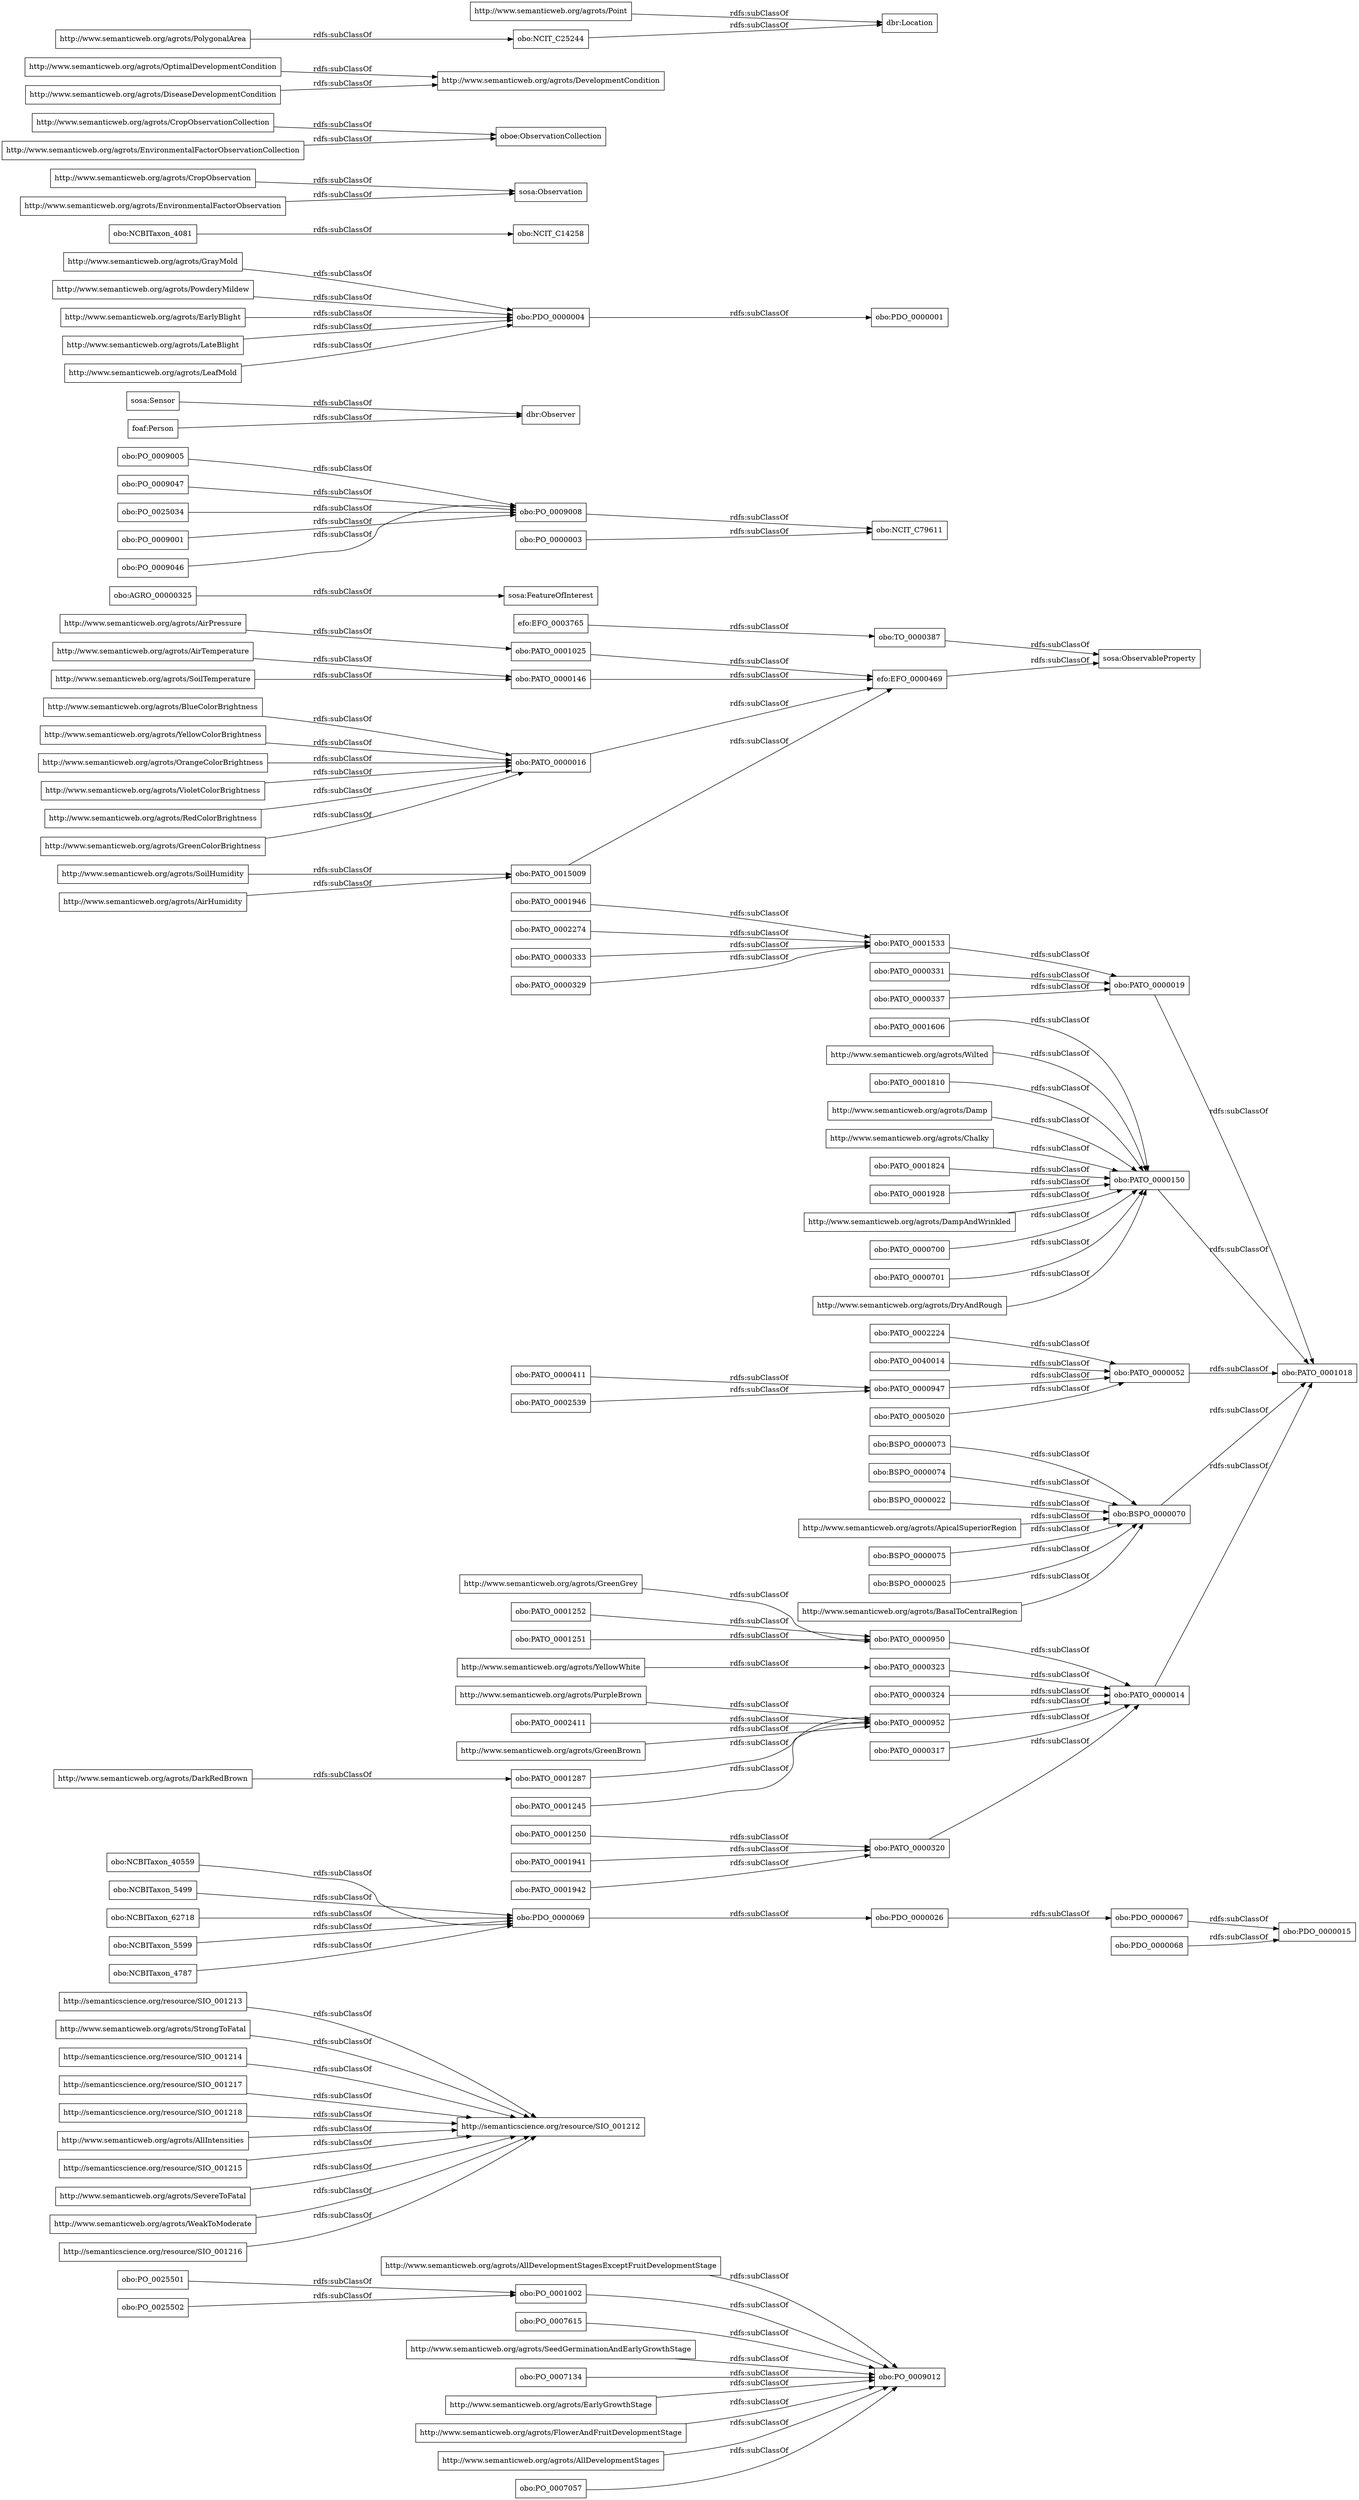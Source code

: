 digraph ar2dtool_diagram { 
rankdir=LR;
size="1000"
node [shape = rectangle, color="black"]; "http://www.semanticweb.org/agrots/AllDevelopmentStagesExceptFruitDevelopmentStage" "http://semanticscience.org/resource/SIO_001213" "obo:NCBITaxon_40559" "obo:PO_0001002" "obo:PATO_0000320" "obo:PATO_0015009" "obo:PATO_0001018" "obo:PATO_0000411" "sosa:FeatureOfInterest" "obo:BSPO_0000073" "obo:PO_0007615" "obo:PATO_0002224" "http://semanticscience.org/resource/SIO_001212" "obo:PDO_0000026" "obo:PATO_0000950" "http://www.semanticweb.org/agrots/AirPressure" "http://www.semanticweb.org/agrots/BlueColorBrightness" "obo:PO_0009005" "obo:PATO_0001250" "http://www.semanticweb.org/agrots/SeedGerminationAndEarlyGrowthStage" "obo:PATO_0001606" "obo:NCIT_C79611" "obo:PO_0025501" "dbr:Observer" "http://www.semanticweb.org/agrots/GrayMold" "http://www.semanticweb.org/agrots/StrongToFatal" "obo:TO_0000387" "obo:PO_0009012" "obo:PDO_0000069" "sosa:Sensor" "http://www.semanticweb.org/agrots/Wilted" "obo:PATO_0000014" "http://www.semanticweb.org/agrots/YellowColorBrightness" "obo:PATO_0001810" "obo:PO_0007134" "http://www.semanticweb.org/agrots/EarlyGrowthStage" "obo:PO_0009047" "obo:NCIT_C14258" "obo:PATO_0040014" "efo:EFO_0003765" "http://www.semanticweb.org/agrots/SoilHumidity" "http://www.semanticweb.org/agrots/Damp" "obo:PATO_0001533" "http://www.semanticweb.org/agrots/PurpleBrown" "http://www.semanticweb.org/agrots/AirHumidity" "http://semanticscience.org/resource/SIO_001214" "http://www.semanticweb.org/agrots/GreenGrey" "http://semanticscience.org/resource/SIO_001217" "obo:PATO_0000323" "http://www.semanticweb.org/agrots/FlowerAndFruitDevelopmentStage" "obo:PO_0025034" "obo:NCBITaxon_5499" "obo:BSPO_0000074" "sosa:Observation" "obo:PATO_0001252" "http://www.semanticweb.org/agrots/OrangeColorBrightness" "obo:NCBITaxon_62718" "http://www.semanticweb.org/agrots/Chalky" "obo:PATO_0002411" "oboe:ObservationCollection" "obo:PATO_0001941" "http://www.semanticweb.org/agrots/PowderyMildew" "obo:PATO_0001251" "http://www.semanticweb.org/agrots/OptimalDevelopmentCondition" "obo:PATO_0000947" "http://www.semanticweb.org/agrots/GreenBrown" "obo:PDO_0000067" "obo:NCIT_C25244" "obo:NCBITaxon_4081" "obo:PO_0025502" "foaf:Person" "obo:PATO_0001287" "obo:PDO_0000004" "obo:BSPO_0000022" "http://www.semanticweb.org/agrots/CropObservation" "http://www.semanticweb.org/agrots/CropObservationCollection" "obo:AGRO_00000325" "http://www.semanticweb.org/agrots/DevelopmentCondition" "http://www.semanticweb.org/agrots/ApicalSuperiorRegion" "obo:PATO_0001824" "http://www.semanticweb.org/agrots/EarlyBlight" "http://www.semanticweb.org/agrots/AllDevelopmentStages" "http://www.semanticweb.org/agrots/YellowWhite" "obo:PO_0009001" "http://www.semanticweb.org/agrots/AirTemperature" "obo:BSPO_0000075" "obo:PDO_0000015" "obo:PATO_0000331" "obo:PATO_0001928" "obo:PATO_0000019" "obo:PATO_0000324" "http://semanticscience.org/resource/SIO_001218" "obo:PATO_0005020" "http://www.semanticweb.org/agrots/EnvironmentalFactorObservationCollection" "obo:PATO_0001946" "http://www.semanticweb.org/agrots/AllIntensities" "obo:PATO_0000150" "obo:NCBITaxon_5599" "http://www.semanticweb.org/agrots/PolygonalArea" "obo:PATO_0001025" "http://www.semanticweb.org/agrots/DampAndWrinkled" "http://www.semanticweb.org/agrots/LateBlight" "obo:BSPO_0000025" "http://semanticscience.org/resource/SIO_001215" "obo:PATO_0000052" "obo:PATO_0000146" "obo:PATO_0000952" "obo:PO_0009008" "obo:PATO_0001942" "obo:PATO_0002274" "http://www.semanticweb.org/agrots/EnvironmentalFactorObservation" "obo:PDO_0000068" "obo:BSPO_0000070" "obo:PATO_0000337" "obo:PATO_0000333" "efo:EFO_0000469" "sosa:ObservableProperty" "http://www.semanticweb.org/agrots/VioletColorBrightness" "obo:PATO_0002539" "http://www.semanticweb.org/agrots/SoilTemperature" "obo:PATO_0000700" "http://www.semanticweb.org/agrots/DarkRedBrown" "obo:NCBITaxon_4787" "obo:PATO_0000317" "obo:PATO_0000329" "obo:PO_0007057" "http://www.semanticweb.org/agrots/DiseaseDevelopmentCondition" "http://www.semanticweb.org/agrots/RedColorBrightness" "http://www.semanticweb.org/agrots/GreenColorBrightness" "http://www.semanticweb.org/agrots/SevereToFatal" "obo:PATO_0000701" "obo:PATO_0000016" "http://www.semanticweb.org/agrots/Point" "http://www.semanticweb.org/agrots/DryAndRough" "dbr:Location" "http://www.semanticweb.org/agrots/WeakToModerate" "obo:PATO_0001245" "obo:PO_0009046" "http://www.semanticweb.org/agrots/LeafMold" "obo:PDO_0000001" "http://www.semanticweb.org/agrots/BasalToCentralRegion" "obo:PO_0000003" "http://semanticscience.org/resource/SIO_001216" ; /*classes style*/
	"obo:PATO_0015009" -> "efo:EFO_0000469" [ label = "rdfs:subClassOf" ];
	"http://www.semanticweb.org/agrots/BlueColorBrightness" -> "obo:PATO_0000016" [ label = "rdfs:subClassOf" ];
	"http://www.semanticweb.org/agrots/AllDevelopmentStages" -> "obo:PO_0009012" [ label = "rdfs:subClassOf" ];
	"obo:NCIT_C25244" -> "dbr:Location" [ label = "rdfs:subClassOf" ];
	"obo:PATO_0001287" -> "obo:PATO_0000952" [ label = "rdfs:subClassOf" ];
	"obo:PATO_0000019" -> "obo:PATO_0001018" [ label = "rdfs:subClassOf" ];
	"http://semanticscience.org/resource/SIO_001215" -> "http://semanticscience.org/resource/SIO_001212" [ label = "rdfs:subClassOf" ];
	"obo:PO_0007615" -> "obo:PO_0009012" [ label = "rdfs:subClassOf" ];
	"obo:PATO_0000320" -> "obo:PATO_0000014" [ label = "rdfs:subClassOf" ];
	"efo:EFO_0003765" -> "obo:TO_0000387" [ label = "rdfs:subClassOf" ];
	"obo:NCBITaxon_4081" -> "obo:NCIT_C14258" [ label = "rdfs:subClassOf" ];
	"obo:PATO_0001824" -> "obo:PATO_0000150" [ label = "rdfs:subClassOf" ];
	"http://www.semanticweb.org/agrots/GreenBrown" -> "obo:PATO_0000952" [ label = "rdfs:subClassOf" ];
	"obo:PATO_0000333" -> "obo:PATO_0001533" [ label = "rdfs:subClassOf" ];
	"obo:PATO_0002411" -> "obo:PATO_0000952" [ label = "rdfs:subClassOf" ];
	"obo:BSPO_0000022" -> "obo:BSPO_0000070" [ label = "rdfs:subClassOf" ];
	"http://www.semanticweb.org/agrots/VioletColorBrightness" -> "obo:PATO_0000016" [ label = "rdfs:subClassOf" ];
	"http://www.semanticweb.org/agrots/CropObservationCollection" -> "oboe:ObservationCollection" [ label = "rdfs:subClassOf" ];
	"sosa:Sensor" -> "dbr:Observer" [ label = "rdfs:subClassOf" ];
	"http://www.semanticweb.org/agrots/ApicalSuperiorRegion" -> "obo:BSPO_0000070" [ label = "rdfs:subClassOf" ];
	"obo:PO_0007057" -> "obo:PO_0009012" [ label = "rdfs:subClassOf" ];
	"obo:NCBITaxon_40559" -> "obo:PDO_0000069" [ label = "rdfs:subClassOf" ];
	"obo:PATO_0000952" -> "obo:PATO_0000014" [ label = "rdfs:subClassOf" ];
	"obo:PDO_0000004" -> "obo:PDO_0000001" [ label = "rdfs:subClassOf" ];
	"obo:TO_0000387" -> "sosa:ObservableProperty" [ label = "rdfs:subClassOf" ];
	"obo:BSPO_0000070" -> "obo:PATO_0001018" [ label = "rdfs:subClassOf" ];
	"obo:PATO_0000146" -> "efo:EFO_0000469" [ label = "rdfs:subClassOf" ];
	"obo:PATO_0002224" -> "obo:PATO_0000052" [ label = "rdfs:subClassOf" ];
	"obo:PATO_0001025" -> "efo:EFO_0000469" [ label = "rdfs:subClassOf" ];
	"http://www.semanticweb.org/agrots/CropObservation" -> "sosa:Observation" [ label = "rdfs:subClassOf" ];
	"obo:PO_0025502" -> "obo:PO_0001002" [ label = "rdfs:subClassOf" ];
	"obo:PATO_0001245" -> "obo:PATO_0000952" [ label = "rdfs:subClassOf" ];
	"obo:PO_0009001" -> "obo:PO_0009008" [ label = "rdfs:subClassOf" ];
	"http://www.semanticweb.org/agrots/Point" -> "dbr:Location" [ label = "rdfs:subClassOf" ];
	"obo:PATO_0001810" -> "obo:PATO_0000150" [ label = "rdfs:subClassOf" ];
	"http://semanticscience.org/resource/SIO_001214" -> "http://semanticscience.org/resource/SIO_001212" [ label = "rdfs:subClassOf" ];
	"http://www.semanticweb.org/agrots/AllDevelopmentStagesExceptFruitDevelopmentStage" -> "obo:PO_0009012" [ label = "rdfs:subClassOf" ];
	"http://www.semanticweb.org/agrots/GreenColorBrightness" -> "obo:PATO_0000016" [ label = "rdfs:subClassOf" ];
	"http://www.semanticweb.org/agrots/Chalky" -> "obo:PATO_0000150" [ label = "rdfs:subClassOf" ];
	"obo:PATO_0001252" -> "obo:PATO_0000950" [ label = "rdfs:subClassOf" ];
	"http://www.semanticweb.org/agrots/OrangeColorBrightness" -> "obo:PATO_0000016" [ label = "rdfs:subClassOf" ];
	"obo:PATO_0000317" -> "obo:PATO_0000014" [ label = "rdfs:subClassOf" ];
	"obo:BSPO_0000075" -> "obo:BSPO_0000070" [ label = "rdfs:subClassOf" ];
	"obo:PATO_0000411" -> "obo:PATO_0000947" [ label = "rdfs:subClassOf" ];
	"http://www.semanticweb.org/agrots/EnvironmentalFactorObservation" -> "sosa:Observation" [ label = "rdfs:subClassOf" ];
	"obo:PATO_0001928" -> "obo:PATO_0000150" [ label = "rdfs:subClassOf" ];
	"http://www.semanticweb.org/agrots/YellowColorBrightness" -> "obo:PATO_0000016" [ label = "rdfs:subClassOf" ];
	"obo:PO_0009047" -> "obo:PO_0009008" [ label = "rdfs:subClassOf" ];
	"http://www.semanticweb.org/agrots/BasalToCentralRegion" -> "obo:BSPO_0000070" [ label = "rdfs:subClassOf" ];
	"obo:PATO_0000324" -> "obo:PATO_0000014" [ label = "rdfs:subClassOf" ];
	"http://www.semanticweb.org/agrots/LeafMold" -> "obo:PDO_0000004" [ label = "rdfs:subClassOf" ];
	"http://www.semanticweb.org/agrots/FlowerAndFruitDevelopmentStage" -> "obo:PO_0009012" [ label = "rdfs:subClassOf" ];
	"obo:PATO_0000337" -> "obo:PATO_0000019" [ label = "rdfs:subClassOf" ];
	"obo:PO_0025501" -> "obo:PO_0001002" [ label = "rdfs:subClassOf" ];
	"http://semanticscience.org/resource/SIO_001213" -> "http://semanticscience.org/resource/SIO_001212" [ label = "rdfs:subClassOf" ];
	"obo:PATO_0000331" -> "obo:PATO_0000019" [ label = "rdfs:subClassOf" ];
	"obo:PATO_0001251" -> "obo:PATO_0000950" [ label = "rdfs:subClassOf" ];
	"http://www.semanticweb.org/agrots/DiseaseDevelopmentCondition" -> "http://www.semanticweb.org/agrots/DevelopmentCondition" [ label = "rdfs:subClassOf" ];
	"obo:PATO_0000052" -> "obo:PATO_0001018" [ label = "rdfs:subClassOf" ];
	"http://www.semanticweb.org/agrots/EarlyGrowthStage" -> "obo:PO_0009012" [ label = "rdfs:subClassOf" ];
	"http://www.semanticweb.org/agrots/SeedGerminationAndEarlyGrowthStage" -> "obo:PO_0009012" [ label = "rdfs:subClassOf" ];
	"obo:BSPO_0000074" -> "obo:BSPO_0000070" [ label = "rdfs:subClassOf" ];
	"obo:PATO_0000329" -> "obo:PATO_0001533" [ label = "rdfs:subClassOf" ];
	"obo:PATO_0001942" -> "obo:PATO_0000320" [ label = "rdfs:subClassOf" ];
	"obo:PATO_0000950" -> "obo:PATO_0000014" [ label = "rdfs:subClassOf" ];
	"obo:PO_0009005" -> "obo:PO_0009008" [ label = "rdfs:subClassOf" ];
	"obo:PO_0007134" -> "obo:PO_0009012" [ label = "rdfs:subClassOf" ];
	"obo:PO_0009046" -> "obo:PO_0009008" [ label = "rdfs:subClassOf" ];
	"http://www.semanticweb.org/agrots/EarlyBlight" -> "obo:PDO_0000004" [ label = "rdfs:subClassOf" ];
	"http://www.semanticweb.org/agrots/YellowWhite" -> "obo:PATO_0000323" [ label = "rdfs:subClassOf" ];
	"obo:PATO_0000323" -> "obo:PATO_0000014" [ label = "rdfs:subClassOf" ];
	"http://semanticscience.org/resource/SIO_001218" -> "http://semanticscience.org/resource/SIO_001212" [ label = "rdfs:subClassOf" ];
	"efo:EFO_0000469" -> "sosa:ObservableProperty" [ label = "rdfs:subClassOf" ];
	"obo:PDO_0000069" -> "obo:PDO_0000026" [ label = "rdfs:subClassOf" ];
	"obo:BSPO_0000025" -> "obo:BSPO_0000070" [ label = "rdfs:subClassOf" ];
	"obo:PATO_0000016" -> "efo:EFO_0000469" [ label = "rdfs:subClassOf" ];
	"obo:PATO_0005020" -> "obo:PATO_0000052" [ label = "rdfs:subClassOf" ];
	"obo:AGRO_00000325" -> "sosa:FeatureOfInterest" [ label = "rdfs:subClassOf" ];
	"obo:PATO_0001250" -> "obo:PATO_0000320" [ label = "rdfs:subClassOf" ];
	"obo:BSPO_0000073" -> "obo:BSPO_0000070" [ label = "rdfs:subClassOf" ];
	"obo:PATO_0000701" -> "obo:PATO_0000150" [ label = "rdfs:subClassOf" ];
	"http://www.semanticweb.org/agrots/DarkRedBrown" -> "obo:PATO_0001287" [ label = "rdfs:subClassOf" ];
	"obo:PATO_0001941" -> "obo:PATO_0000320" [ label = "rdfs:subClassOf" ];
	"http://www.semanticweb.org/agrots/RedColorBrightness" -> "obo:PATO_0000016" [ label = "rdfs:subClassOf" ];
	"obo:PO_0025034" -> "obo:PO_0009008" [ label = "rdfs:subClassOf" ];
	"obo:PATO_0001606" -> "obo:PATO_0000150" [ label = "rdfs:subClassOf" ];
	"http://www.semanticweb.org/agrots/AirTemperature" -> "obo:PATO_0000146" [ label = "rdfs:subClassOf" ];
	"http://www.semanticweb.org/agrots/SoilHumidity" -> "obo:PATO_0015009" [ label = "rdfs:subClassOf" ];
	"obo:PATO_0000947" -> "obo:PATO_0000052" [ label = "rdfs:subClassOf" ];
	"http://semanticscience.org/resource/SIO_001217" -> "http://semanticscience.org/resource/SIO_001212" [ label = "rdfs:subClassOf" ];
	"obo:NCBITaxon_62718" -> "obo:PDO_0000069" [ label = "rdfs:subClassOf" ];
	"obo:PDO_0000068" -> "obo:PDO_0000015" [ label = "rdfs:subClassOf" ];
	"http://www.semanticweb.org/agrots/SevereToFatal" -> "http://semanticscience.org/resource/SIO_001212" [ label = "rdfs:subClassOf" ];
	"obo:PATO_0040014" -> "obo:PATO_0000052" [ label = "rdfs:subClassOf" ];
	"obo:PATO_0002539" -> "obo:PATO_0000947" [ label = "rdfs:subClassOf" ];
	"http://www.semanticweb.org/agrots/OptimalDevelopmentCondition" -> "http://www.semanticweb.org/agrots/DevelopmentCondition" [ label = "rdfs:subClassOf" ];
	"obo:NCBITaxon_4787" -> "obo:PDO_0000069" [ label = "rdfs:subClassOf" ];
	"http://www.semanticweb.org/agrots/GrayMold" -> "obo:PDO_0000004" [ label = "rdfs:subClassOf" ];
	"http://www.semanticweb.org/agrots/SoilTemperature" -> "obo:PATO_0000146" [ label = "rdfs:subClassOf" ];
	"obo:PATO_0001946" -> "obo:PATO_0001533" [ label = "rdfs:subClassOf" ];
	"obo:PATO_0000150" -> "obo:PATO_0001018" [ label = "rdfs:subClassOf" ];
	"http://www.semanticweb.org/agrots/GreenGrey" -> "obo:PATO_0000950" [ label = "rdfs:subClassOf" ];
	"http://www.semanticweb.org/agrots/AirPressure" -> "obo:PATO_0001025" [ label = "rdfs:subClassOf" ];
	"http://www.semanticweb.org/agrots/StrongToFatal" -> "http://semanticscience.org/resource/SIO_001212" [ label = "rdfs:subClassOf" ];
	"obo:PATO_0000700" -> "obo:PATO_0000150" [ label = "rdfs:subClassOf" ];
	"http://www.semanticweb.org/agrots/AirHumidity" -> "obo:PATO_0015009" [ label = "rdfs:subClassOf" ];
	"http://www.semanticweb.org/agrots/AllIntensities" -> "http://semanticscience.org/resource/SIO_001212" [ label = "rdfs:subClassOf" ];
	"obo:PO_0000003" -> "obo:NCIT_C79611" [ label = "rdfs:subClassOf" ];
	"http://www.semanticweb.org/agrots/Wilted" -> "obo:PATO_0000150" [ label = "rdfs:subClassOf" ];
	"http://www.semanticweb.org/agrots/PolygonalArea" -> "obo:NCIT_C25244" [ label = "rdfs:subClassOf" ];
	"obo:PDO_0000026" -> "obo:PDO_0000067" [ label = "rdfs:subClassOf" ];
	"http://semanticscience.org/resource/SIO_001216" -> "http://semanticscience.org/resource/SIO_001212" [ label = "rdfs:subClassOf" ];
	"http://www.semanticweb.org/agrots/WeakToModerate" -> "http://semanticscience.org/resource/SIO_001212" [ label = "rdfs:subClassOf" ];
	"obo:PDO_0000067" -> "obo:PDO_0000015" [ label = "rdfs:subClassOf" ];
	"obo:PATO_0001533" -> "obo:PATO_0000019" [ label = "rdfs:subClassOf" ];
	"http://www.semanticweb.org/agrots/PowderyMildew" -> "obo:PDO_0000004" [ label = "rdfs:subClassOf" ];
	"obo:PATO_0002274" -> "obo:PATO_0001533" [ label = "rdfs:subClassOf" ];
	"obo:PATO_0000014" -> "obo:PATO_0001018" [ label = "rdfs:subClassOf" ];
	"obo:NCBITaxon_5599" -> "obo:PDO_0000069" [ label = "rdfs:subClassOf" ];
	"obo:PO_0001002" -> "obo:PO_0009012" [ label = "rdfs:subClassOf" ];
	"http://www.semanticweb.org/agrots/Damp" -> "obo:PATO_0000150" [ label = "rdfs:subClassOf" ];
	"http://www.semanticweb.org/agrots/DryAndRough" -> "obo:PATO_0000150" [ label = "rdfs:subClassOf" ];
	"http://www.semanticweb.org/agrots/DampAndWrinkled" -> "obo:PATO_0000150" [ label = "rdfs:subClassOf" ];
	"obo:NCBITaxon_5499" -> "obo:PDO_0000069" [ label = "rdfs:subClassOf" ];
	"http://www.semanticweb.org/agrots/EnvironmentalFactorObservationCollection" -> "oboe:ObservationCollection" [ label = "rdfs:subClassOf" ];
	"obo:PO_0009008" -> "obo:NCIT_C79611" [ label = "rdfs:subClassOf" ];
	"foaf:Person" -> "dbr:Observer" [ label = "rdfs:subClassOf" ];
	"http://www.semanticweb.org/agrots/PurpleBrown" -> "obo:PATO_0000952" [ label = "rdfs:subClassOf" ];
	"http://www.semanticweb.org/agrots/LateBlight" -> "obo:PDO_0000004" [ label = "rdfs:subClassOf" ];

}
